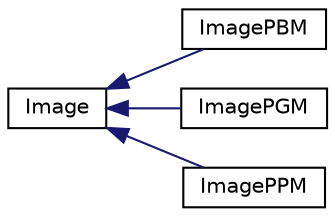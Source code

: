 digraph "Graphical Class Hierarchy"
{
 // LATEX_PDF_SIZE
  edge [fontname="Helvetica",fontsize="10",labelfontname="Helvetica",labelfontsize="10"];
  node [fontname="Helvetica",fontsize="10",shape=record];
  rankdir="LR";
  Node0 [label="Image",height=0.2,width=0.4,color="black", fillcolor="white", style="filled",URL="$class_image.html",tooltip=" "];
  Node0 -> Node1 [dir="back",color="midnightblue",fontsize="10",style="solid",fontname="Helvetica"];
  Node1 [label="ImagePBM",height=0.2,width=0.4,color="black", fillcolor="white", style="filled",URL="$class_image_p_b_m.html",tooltip=" "];
  Node0 -> Node2 [dir="back",color="midnightblue",fontsize="10",style="solid",fontname="Helvetica"];
  Node2 [label="ImagePGM",height=0.2,width=0.4,color="black", fillcolor="white", style="filled",URL="$class_image_p_g_m.html",tooltip=" "];
  Node0 -> Node3 [dir="back",color="midnightblue",fontsize="10",style="solid",fontname="Helvetica"];
  Node3 [label="ImagePPM",height=0.2,width=0.4,color="black", fillcolor="white", style="filled",URL="$class_image_p_p_m.html",tooltip=" "];
}
